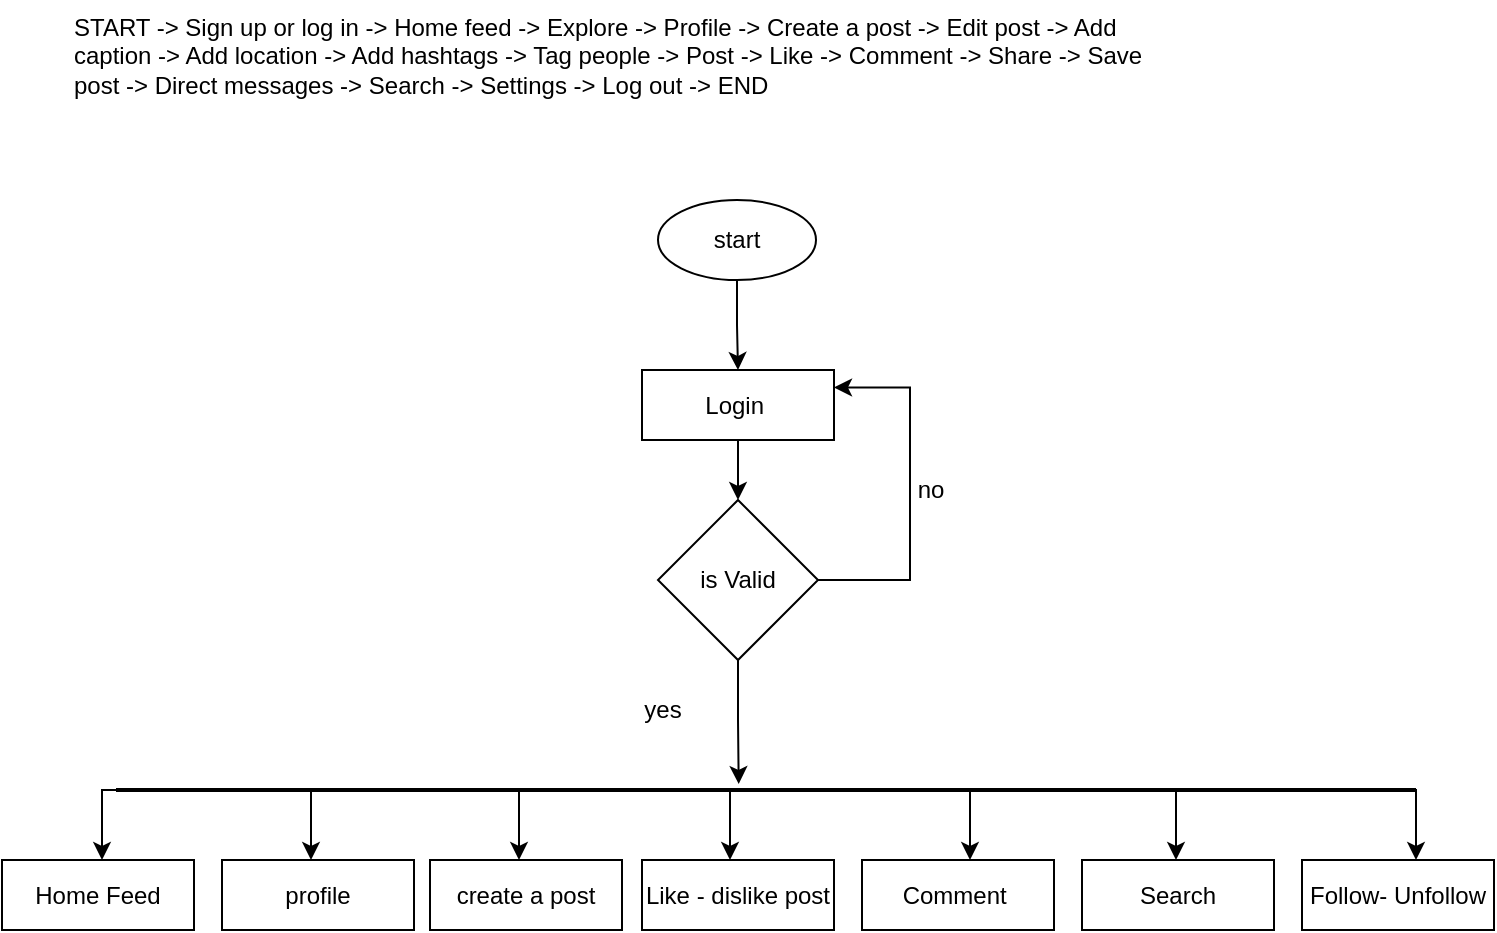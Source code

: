 <mxfile version="21.1.2" type="device">
  <diagram name="Page-1" id="pbiPndR9xVuMzV0dKFEz">
    <mxGraphModel dx="1231" dy="666" grid="1" gridSize="10" guides="1" tooltips="1" connect="1" arrows="1" fold="1" page="1" pageScale="1" pageWidth="827" pageHeight="1169" math="0" shadow="0">
      <root>
        <mxCell id="0" />
        <mxCell id="1" parent="0" />
        <mxCell id="GhE1R9NZsXZZcDQX46Fv-1" value="START -&gt; Sign up or log in -&gt; Home feed -&gt; Explore -&gt; Profile -&gt; Create a post -&gt; Edit post -&gt; Add caption -&gt; Add location -&gt; Add hashtags -&gt; Tag people -&gt; Post -&gt; Like -&gt; Comment -&gt; Share -&gt; Save post -&gt; Direct messages -&gt; Search -&gt; Settings -&gt; Log out -&gt; END" style="text;whiteSpace=wrap;html=1;" vertex="1" parent="1">
          <mxGeometry x="134" y="110" width="560" height="70" as="geometry" />
        </mxCell>
        <mxCell id="GhE1R9NZsXZZcDQX46Fv-4" value="" style="edgeStyle=orthogonalEdgeStyle;rounded=0;orthogonalLoop=1;jettySize=auto;html=1;" edge="1" parent="1" source="GhE1R9NZsXZZcDQX46Fv-2" target="GhE1R9NZsXZZcDQX46Fv-3">
          <mxGeometry relative="1" as="geometry" />
        </mxCell>
        <mxCell id="GhE1R9NZsXZZcDQX46Fv-2" value="start" style="ellipse;whiteSpace=wrap;html=1;" vertex="1" parent="1">
          <mxGeometry x="428" y="210" width="79" height="40" as="geometry" />
        </mxCell>
        <mxCell id="GhE1R9NZsXZZcDQX46Fv-12" value="" style="edgeStyle=orthogonalEdgeStyle;rounded=0;orthogonalLoop=1;jettySize=auto;html=1;" edge="1" parent="1" source="GhE1R9NZsXZZcDQX46Fv-3" target="GhE1R9NZsXZZcDQX46Fv-11">
          <mxGeometry relative="1" as="geometry" />
        </mxCell>
        <mxCell id="GhE1R9NZsXZZcDQX46Fv-3" value="Login&amp;nbsp;" style="whiteSpace=wrap;html=1;" vertex="1" parent="1">
          <mxGeometry x="420" y="295" width="96" height="35" as="geometry" />
        </mxCell>
        <mxCell id="GhE1R9NZsXZZcDQX46Fv-14" value="" style="edgeStyle=orthogonalEdgeStyle;rounded=0;orthogonalLoop=1;jettySize=auto;html=1;entryX=0.479;entryY=0.2;entryDx=0;entryDy=0;entryPerimeter=0;" edge="1" parent="1" source="GhE1R9NZsXZZcDQX46Fv-11" target="GhE1R9NZsXZZcDQX46Fv-17">
          <mxGeometry relative="1" as="geometry">
            <mxPoint x="414" y="510" as="targetPoint" />
          </mxGeometry>
        </mxCell>
        <mxCell id="GhE1R9NZsXZZcDQX46Fv-21" style="edgeStyle=orthogonalEdgeStyle;rounded=0;orthogonalLoop=1;jettySize=auto;html=1;entryX=1;entryY=0.25;entryDx=0;entryDy=0;" edge="1" parent="1" source="GhE1R9NZsXZZcDQX46Fv-11" target="GhE1R9NZsXZZcDQX46Fv-3">
          <mxGeometry relative="1" as="geometry">
            <mxPoint x="574" y="300" as="targetPoint" />
            <Array as="points">
              <mxPoint x="554" y="400" />
              <mxPoint x="554" y="304" />
            </Array>
          </mxGeometry>
        </mxCell>
        <mxCell id="GhE1R9NZsXZZcDQX46Fv-11" value="is Valid" style="rhombus;whiteSpace=wrap;html=1;" vertex="1" parent="1">
          <mxGeometry x="428" y="360" width="80" height="80" as="geometry" />
        </mxCell>
        <mxCell id="GhE1R9NZsXZZcDQX46Fv-26" style="edgeStyle=orthogonalEdgeStyle;rounded=0;orthogonalLoop=1;jettySize=auto;html=1;exitX=0;exitY=0.5;exitDx=0;exitDy=0;exitPerimeter=0;" edge="1" parent="1" source="GhE1R9NZsXZZcDQX46Fv-17">
          <mxGeometry relative="1" as="geometry">
            <mxPoint x="150" y="540" as="targetPoint" />
          </mxGeometry>
        </mxCell>
        <mxCell id="GhE1R9NZsXZZcDQX46Fv-17" value="" style="line;strokeWidth=2;html=1;" vertex="1" parent="1">
          <mxGeometry x="157" y="500" width="650" height="10" as="geometry" />
        </mxCell>
        <mxCell id="GhE1R9NZsXZZcDQX46Fv-20" value="yes" style="text;html=1;align=center;verticalAlign=middle;resizable=0;points=[];autosize=1;strokeColor=none;fillColor=none;" vertex="1" parent="1">
          <mxGeometry x="410" y="450" width="40" height="30" as="geometry" />
        </mxCell>
        <mxCell id="GhE1R9NZsXZZcDQX46Fv-22" value="no" style="text;html=1;align=center;verticalAlign=middle;resizable=0;points=[];autosize=1;strokeColor=none;fillColor=none;" vertex="1" parent="1">
          <mxGeometry x="544" y="340" width="40" height="30" as="geometry" />
        </mxCell>
        <mxCell id="GhE1R9NZsXZZcDQX46Fv-27" value="Home Feed" style="whiteSpace=wrap;html=1;" vertex="1" parent="1">
          <mxGeometry x="100" y="540" width="96" height="35" as="geometry" />
        </mxCell>
        <mxCell id="GhE1R9NZsXZZcDQX46Fv-28" value="profile" style="whiteSpace=wrap;html=1;" vertex="1" parent="1">
          <mxGeometry x="210" y="540" width="96" height="35" as="geometry" />
        </mxCell>
        <mxCell id="GhE1R9NZsXZZcDQX46Fv-29" value="create a post" style="whiteSpace=wrap;html=1;" vertex="1" parent="1">
          <mxGeometry x="314" y="540" width="96" height="35" as="geometry" />
        </mxCell>
        <mxCell id="GhE1R9NZsXZZcDQX46Fv-30" value="Like - dislike post" style="whiteSpace=wrap;html=1;" vertex="1" parent="1">
          <mxGeometry x="420" y="540" width="96" height="35" as="geometry" />
        </mxCell>
        <mxCell id="GhE1R9NZsXZZcDQX46Fv-31" value="Comment&amp;nbsp;" style="whiteSpace=wrap;html=1;" vertex="1" parent="1">
          <mxGeometry x="530" y="540" width="96" height="35" as="geometry" />
        </mxCell>
        <mxCell id="GhE1R9NZsXZZcDQX46Fv-32" value="Search" style="whiteSpace=wrap;html=1;" vertex="1" parent="1">
          <mxGeometry x="640" y="540" width="96" height="35" as="geometry" />
        </mxCell>
        <mxCell id="GhE1R9NZsXZZcDQX46Fv-33" value="Follow- Unfollow" style="whiteSpace=wrap;html=1;" vertex="1" parent="1">
          <mxGeometry x="750" y="540" width="96" height="35" as="geometry" />
        </mxCell>
        <mxCell id="GhE1R9NZsXZZcDQX46Fv-34" style="edgeStyle=orthogonalEdgeStyle;rounded=0;orthogonalLoop=1;jettySize=auto;html=1;exitX=0;exitY=0.5;exitDx=0;exitDy=0;exitPerimeter=0;" edge="1" parent="1">
          <mxGeometry relative="1" as="geometry">
            <mxPoint x="254.5" y="540" as="targetPoint" />
            <mxPoint x="261.5" y="505" as="sourcePoint" />
          </mxGeometry>
        </mxCell>
        <mxCell id="GhE1R9NZsXZZcDQX46Fv-35" style="edgeStyle=orthogonalEdgeStyle;rounded=0;orthogonalLoop=1;jettySize=auto;html=1;exitX=0;exitY=0.5;exitDx=0;exitDy=0;exitPerimeter=0;" edge="1" parent="1">
          <mxGeometry relative="1" as="geometry">
            <mxPoint x="358.5" y="540" as="targetPoint" />
            <mxPoint x="365.5" y="505" as="sourcePoint" />
          </mxGeometry>
        </mxCell>
        <mxCell id="GhE1R9NZsXZZcDQX46Fv-36" style="edgeStyle=orthogonalEdgeStyle;rounded=0;orthogonalLoop=1;jettySize=auto;html=1;exitX=0;exitY=0.5;exitDx=0;exitDy=0;exitPerimeter=0;" edge="1" parent="1">
          <mxGeometry relative="1" as="geometry">
            <mxPoint x="464" y="540" as="targetPoint" />
            <mxPoint x="471" y="505" as="sourcePoint" />
          </mxGeometry>
        </mxCell>
        <mxCell id="GhE1R9NZsXZZcDQX46Fv-37" style="edgeStyle=orthogonalEdgeStyle;rounded=0;orthogonalLoop=1;jettySize=auto;html=1;exitX=0;exitY=0.5;exitDx=0;exitDy=0;exitPerimeter=0;" edge="1" parent="1">
          <mxGeometry relative="1" as="geometry">
            <mxPoint x="584" y="540" as="targetPoint" />
            <mxPoint x="591" y="505" as="sourcePoint" />
          </mxGeometry>
        </mxCell>
        <mxCell id="GhE1R9NZsXZZcDQX46Fv-38" style="edgeStyle=orthogonalEdgeStyle;rounded=0;orthogonalLoop=1;jettySize=auto;html=1;exitX=0;exitY=0.5;exitDx=0;exitDy=0;exitPerimeter=0;" edge="1" parent="1">
          <mxGeometry relative="1" as="geometry">
            <mxPoint x="687" y="540" as="targetPoint" />
            <mxPoint x="694" y="505" as="sourcePoint" />
          </mxGeometry>
        </mxCell>
        <mxCell id="GhE1R9NZsXZZcDQX46Fv-39" style="edgeStyle=orthogonalEdgeStyle;rounded=0;orthogonalLoop=1;jettySize=auto;html=1;" edge="1" parent="1">
          <mxGeometry relative="1" as="geometry">
            <mxPoint x="807" y="540" as="targetPoint" />
            <mxPoint x="802.5" y="505" as="sourcePoint" />
          </mxGeometry>
        </mxCell>
      </root>
    </mxGraphModel>
  </diagram>
</mxfile>

